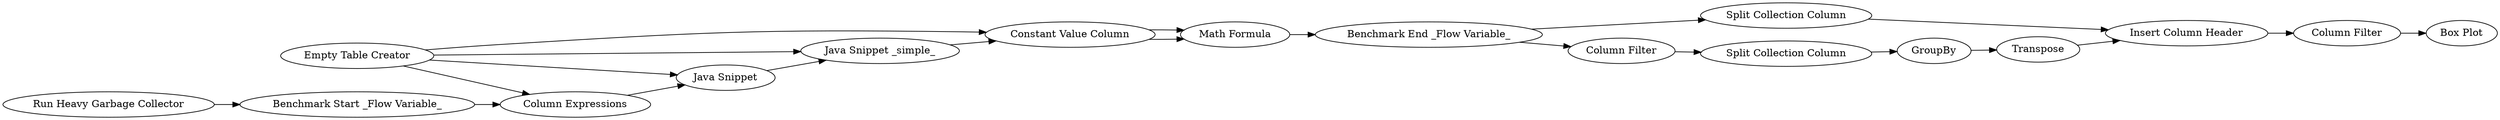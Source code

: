 digraph {
	1 [label="Empty Table Creator"]
	2 [label="Java Snippet"]
	3 [label="Java Snippet _simple_"]
	6 [label="Benchmark Start _Flow Variable_"]
	7 [label="Benchmark End _Flow Variable_"]
	8 [label="Run Heavy Garbage Collector"]
	9 [label="Split Collection Column"]
	10 [label="Split Collection Column"]
	13 [label=GroupBy]
	14 [label="Column Filter"]
	15 [label=Transpose]
	16 [label="Insert Column Header"]
	17 [label="Column Filter"]
	18 [label="Box Plot"]
	19 [label="Column Expressions"]
	20 [label="Math Formula"]
	21 [label="Constant Value Column"]
	1 -> 3
	1 -> 2
	1 -> 19
	1 -> 21
	2 -> 3
	3 -> 21
	6 -> 19
	7 -> 14
	7 -> 9
	8 -> 6
	9 -> 16
	10 -> 13
	13 -> 15
	14 -> 10
	15 -> 16
	16 -> 17
	17 -> 18
	19 -> 2
	20 -> 7
	21 -> 20
	21 -> 20
	rankdir=LR
}
